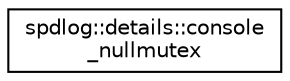 digraph "Graphical Class Hierarchy"
{
  edge [fontname="Helvetica",fontsize="10",labelfontname="Helvetica",labelfontsize="10"];
  node [fontname="Helvetica",fontsize="10",shape=record];
  rankdir="LR";
  Node1 [label="spdlog::details::console\l_nullmutex",height=0.2,width=0.4,color="black", fillcolor="white", style="filled",URL="$structspdlog_1_1details_1_1console__nullmutex.html"];
}
